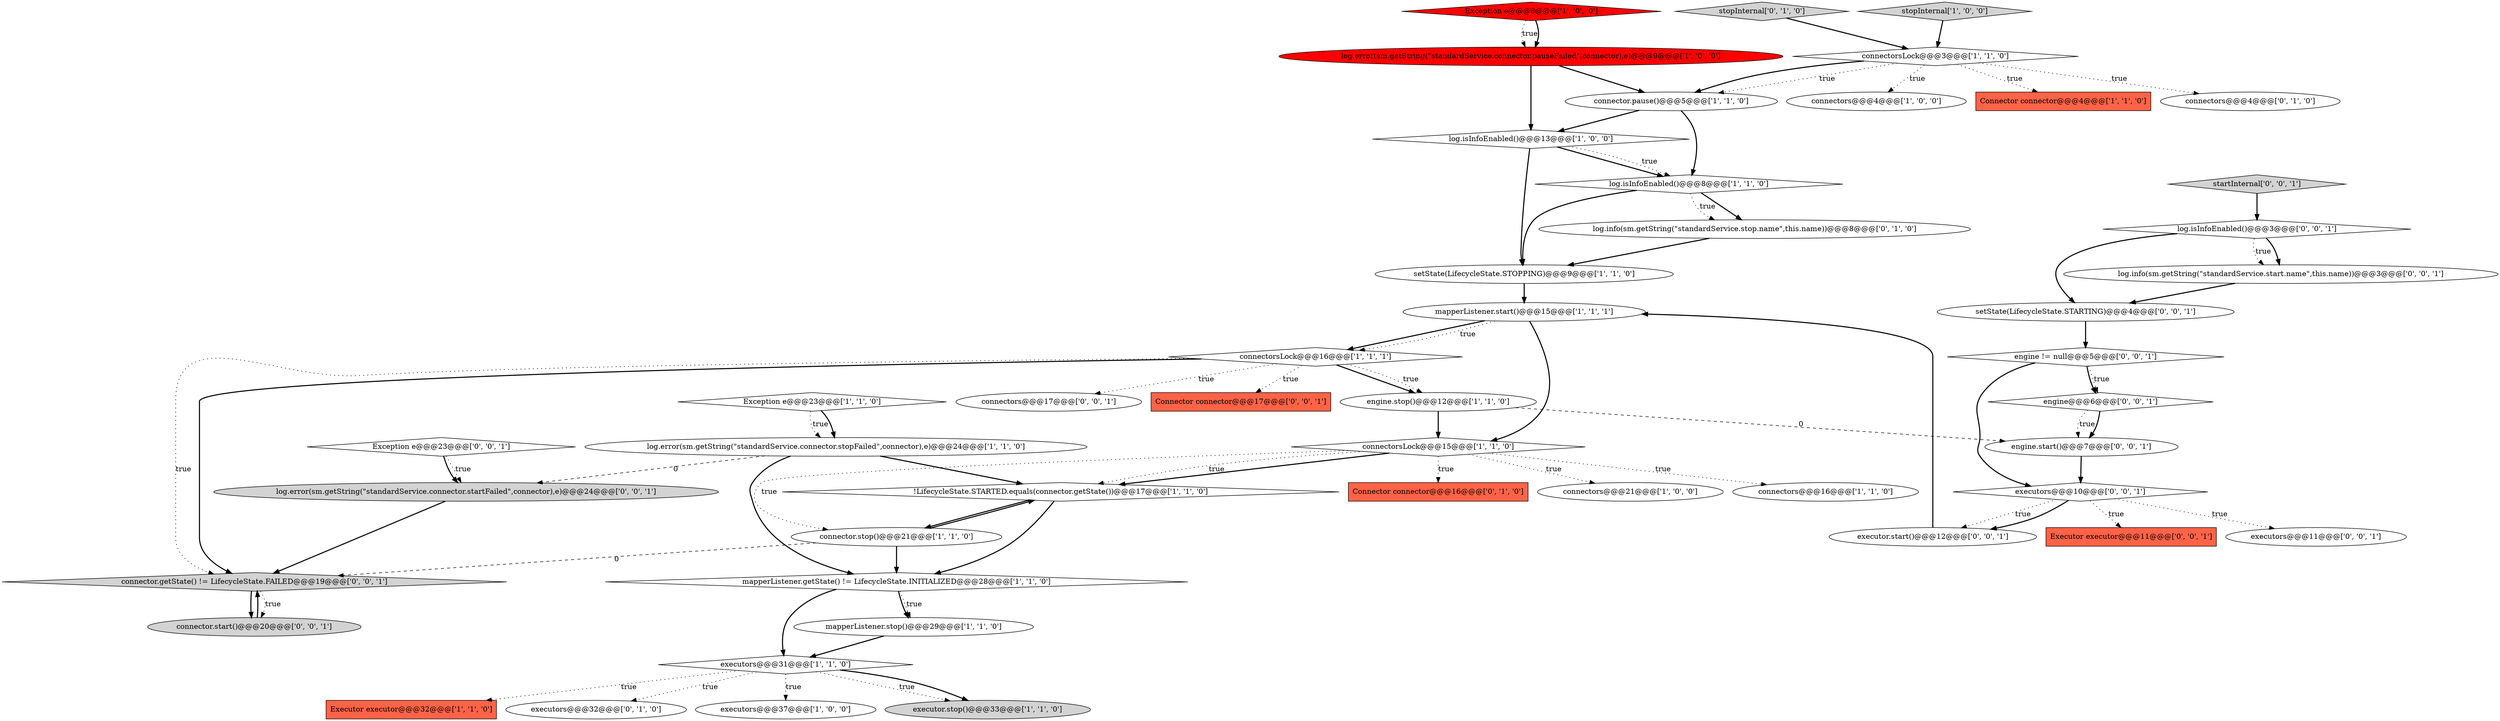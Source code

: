 digraph {
30 [style = filled, label = "log.info(sm.getString(\"standardService.stop.name\",this.name))@@@8@@@['0', '1', '0']", fillcolor = white, shape = ellipse image = "AAA0AAABBB2BBB"];
10 [style = filled, label = "connectorsLock@@@15@@@['1', '1', '0']", fillcolor = white, shape = diamond image = "AAA0AAABBB1BBB"];
43 [style = filled, label = "startInternal['0', '0', '1']", fillcolor = lightgray, shape = diamond image = "AAA0AAABBB3BBB"];
5 [style = filled, label = "engine.stop()@@@12@@@['1', '1', '0']", fillcolor = white, shape = ellipse image = "AAA0AAABBB1BBB"];
38 [style = filled, label = "setState(LifecycleState.STARTING)@@@4@@@['0', '0', '1']", fillcolor = white, shape = ellipse image = "AAA0AAABBB3BBB"];
24 [style = filled, label = "mapperListener.getState() != LifecycleState.INITIALIZED@@@28@@@['1', '1', '0']", fillcolor = white, shape = diamond image = "AAA0AAABBB1BBB"];
34 [style = filled, label = "log.error(sm.getString(\"standardService.connector.startFailed\",connector),e)@@@24@@@['0', '0', '1']", fillcolor = lightgray, shape = ellipse image = "AAA0AAABBB3BBB"];
28 [style = filled, label = "stopInternal['0', '1', '0']", fillcolor = lightgray, shape = diamond image = "AAA0AAABBB2BBB"];
22 [style = filled, label = "Executor executor@@@32@@@['1', '1', '0']", fillcolor = tomato, shape = box image = "AAA0AAABBB1BBB"];
14 [style = filled, label = "!LifecycleState.STARTED.equals(connector.getState())@@@17@@@['1', '1', '0']", fillcolor = white, shape = diamond image = "AAA0AAABBB1BBB"];
37 [style = filled, label = "engine.start()@@@7@@@['0', '0', '1']", fillcolor = white, shape = ellipse image = "AAA0AAABBB3BBB"];
33 [style = filled, label = "engine@@@6@@@['0', '0', '1']", fillcolor = white, shape = diamond image = "AAA0AAABBB3BBB"];
47 [style = filled, label = "Exception e@@@23@@@['0', '0', '1']", fillcolor = white, shape = diamond image = "AAA0AAABBB3BBB"];
12 [style = filled, label = "log.isInfoEnabled()@@@13@@@['1', '0', '0']", fillcolor = white, shape = diamond image = "AAA0AAABBB1BBB"];
0 [style = filled, label = "setState(LifecycleState.STOPPING)@@@9@@@['1', '1', '0']", fillcolor = white, shape = ellipse image = "AAA0AAABBB1BBB"];
35 [style = filled, label = "log.isInfoEnabled()@@@3@@@['0', '0', '1']", fillcolor = white, shape = diamond image = "AAA0AAABBB3BBB"];
29 [style = filled, label = "Connector connector@@@16@@@['0', '1', '0']", fillcolor = tomato, shape = box image = "AAA0AAABBB2BBB"];
27 [style = filled, label = "executors@@@32@@@['0', '1', '0']", fillcolor = white, shape = ellipse image = "AAA0AAABBB2BBB"];
2 [style = filled, label = "executors@@@37@@@['1', '0', '0']", fillcolor = white, shape = ellipse image = "AAA0AAABBB1BBB"];
40 [style = filled, label = "engine != null@@@5@@@['0', '0', '1']", fillcolor = white, shape = diamond image = "AAA0AAABBB3BBB"];
16 [style = filled, label = "connectors@@@21@@@['1', '0', '0']", fillcolor = white, shape = ellipse image = "AAA0AAABBB1BBB"];
7 [style = filled, label = "Exception e@@@8@@@['1', '0', '0']", fillcolor = red, shape = diamond image = "AAA1AAABBB1BBB"];
3 [style = filled, label = "connector.stop()@@@21@@@['1', '1', '0']", fillcolor = white, shape = ellipse image = "AAA0AAABBB1BBB"];
1 [style = filled, label = "executor.stop()@@@33@@@['1', '1', '0']", fillcolor = lightgray, shape = ellipse image = "AAA0AAABBB1BBB"];
21 [style = filled, label = "connectorsLock@@@16@@@['1', '1', '1']", fillcolor = white, shape = diamond image = "AAA0AAABBB1BBB"];
32 [style = filled, label = "log.info(sm.getString(\"standardService.start.name\",this.name))@@@3@@@['0', '0', '1']", fillcolor = white, shape = ellipse image = "AAA0AAABBB3BBB"];
39 [style = filled, label = "connector.getState() != LifecycleState.FAILED@@@19@@@['0', '0', '1']", fillcolor = lightgray, shape = diamond image = "AAA0AAABBB3BBB"];
41 [style = filled, label = "Executor executor@@@11@@@['0', '0', '1']", fillcolor = tomato, shape = box image = "AAA0AAABBB3BBB"];
45 [style = filled, label = "connectors@@@17@@@['0', '0', '1']", fillcolor = white, shape = ellipse image = "AAA0AAABBB3BBB"];
11 [style = filled, label = "connectors@@@4@@@['1', '0', '0']", fillcolor = white, shape = ellipse image = "AAA0AAABBB1BBB"];
36 [style = filled, label = "connector.start()@@@20@@@['0', '0', '1']", fillcolor = lightgray, shape = ellipse image = "AAA0AAABBB3BBB"];
23 [style = filled, label = "connector.pause()@@@5@@@['1', '1', '0']", fillcolor = white, shape = ellipse image = "AAA0AAABBB1BBB"];
44 [style = filled, label = "Connector connector@@@17@@@['0', '0', '1']", fillcolor = tomato, shape = box image = "AAA0AAABBB3BBB"];
42 [style = filled, label = "executors@@@11@@@['0', '0', '1']", fillcolor = white, shape = ellipse image = "AAA0AAABBB3BBB"];
6 [style = filled, label = "log.error(sm.getString(\"standardService.connector.pauseFailed\",connector),e)@@@9@@@['1', '0', '0']", fillcolor = red, shape = ellipse image = "AAA1AAABBB1BBB"];
20 [style = filled, label = "Exception e@@@23@@@['1', '1', '0']", fillcolor = white, shape = diamond image = "AAA0AAABBB1BBB"];
31 [style = filled, label = "executor.start()@@@12@@@['0', '0', '1']", fillcolor = white, shape = ellipse image = "AAA0AAABBB3BBB"];
15 [style = filled, label = "Connector connector@@@4@@@['1', '1', '0']", fillcolor = tomato, shape = box image = "AAA0AAABBB1BBB"];
18 [style = filled, label = "executors@@@31@@@['1', '1', '0']", fillcolor = white, shape = diamond image = "AAA0AAABBB1BBB"];
46 [style = filled, label = "executors@@@10@@@['0', '0', '1']", fillcolor = white, shape = diamond image = "AAA0AAABBB3BBB"];
4 [style = filled, label = "mapperListener.start()@@@15@@@['1', '1', '1']", fillcolor = white, shape = ellipse image = "AAA0AAABBB1BBB"];
13 [style = filled, label = "log.isInfoEnabled()@@@8@@@['1', '1', '0']", fillcolor = white, shape = diamond image = "AAA0AAABBB1BBB"];
26 [style = filled, label = "connectors@@@4@@@['0', '1', '0']", fillcolor = white, shape = ellipse image = "AAA0AAABBB2BBB"];
19 [style = filled, label = "stopInternal['1', '0', '0']", fillcolor = lightgray, shape = diamond image = "AAA0AAABBB1BBB"];
25 [style = filled, label = "log.error(sm.getString(\"standardService.connector.stopFailed\",connector),e)@@@24@@@['1', '1', '0']", fillcolor = white, shape = ellipse image = "AAA0AAABBB1BBB"];
8 [style = filled, label = "mapperListener.stop()@@@29@@@['1', '1', '0']", fillcolor = white, shape = ellipse image = "AAA0AAABBB1BBB"];
9 [style = filled, label = "connectorsLock@@@3@@@['1', '1', '0']", fillcolor = white, shape = diamond image = "AAA0AAABBB1BBB"];
17 [style = filled, label = "connectors@@@16@@@['1', '1', '0']", fillcolor = white, shape = ellipse image = "AAA0AAABBB1BBB"];
4->10 [style = bold, label=""];
5->10 [style = bold, label=""];
14->3 [style = bold, label=""];
7->6 [style = dotted, label="true"];
14->24 [style = bold, label=""];
39->36 [style = dotted, label="true"];
9->26 [style = dotted, label="true"];
20->25 [style = dotted, label="true"];
25->34 [style = dashed, label="0"];
40->33 [style = dotted, label="true"];
3->24 [style = bold, label=""];
10->14 [style = bold, label=""];
8->18 [style = bold, label=""];
6->23 [style = bold, label=""];
3->39 [style = dashed, label="0"];
9->11 [style = dotted, label="true"];
18->1 [style = dotted, label="true"];
3->14 [style = bold, label=""];
47->34 [style = dotted, label="true"];
46->31 [style = dotted, label="true"];
10->3 [style = dotted, label="true"];
4->21 [style = bold, label=""];
28->9 [style = bold, label=""];
35->32 [style = bold, label=""];
46->31 [style = bold, label=""];
31->4 [style = bold, label=""];
25->14 [style = bold, label=""];
13->30 [style = bold, label=""];
46->41 [style = dotted, label="true"];
12->0 [style = bold, label=""];
20->25 [style = bold, label=""];
24->18 [style = bold, label=""];
36->39 [style = bold, label=""];
10->29 [style = dotted, label="true"];
10->17 [style = dotted, label="true"];
10->14 [style = dotted, label="true"];
40->46 [style = bold, label=""];
9->23 [style = bold, label=""];
4->21 [style = dotted, label="true"];
12->13 [style = bold, label=""];
21->5 [style = bold, label=""];
25->24 [style = bold, label=""];
32->38 [style = bold, label=""];
40->33 [style = bold, label=""];
12->13 [style = dotted, label="true"];
13->30 [style = dotted, label="true"];
37->46 [style = bold, label=""];
21->39 [style = bold, label=""];
18->1 [style = bold, label=""];
21->44 [style = dotted, label="true"];
19->9 [style = bold, label=""];
0->4 [style = bold, label=""];
9->23 [style = dotted, label="true"];
23->13 [style = bold, label=""];
43->35 [style = bold, label=""];
34->39 [style = bold, label=""];
7->6 [style = bold, label=""];
21->39 [style = dotted, label="true"];
46->42 [style = dotted, label="true"];
9->15 [style = dotted, label="true"];
18->22 [style = dotted, label="true"];
23->12 [style = bold, label=""];
30->0 [style = bold, label=""];
35->38 [style = bold, label=""];
24->8 [style = dotted, label="true"];
24->8 [style = bold, label=""];
47->34 [style = bold, label=""];
33->37 [style = dotted, label="true"];
38->40 [style = bold, label=""];
33->37 [style = bold, label=""];
10->16 [style = dotted, label="true"];
21->45 [style = dotted, label="true"];
39->36 [style = bold, label=""];
18->27 [style = dotted, label="true"];
6->12 [style = bold, label=""];
5->37 [style = dashed, label="0"];
18->2 [style = dotted, label="true"];
13->0 [style = bold, label=""];
21->5 [style = dotted, label="true"];
35->32 [style = dotted, label="true"];
}
